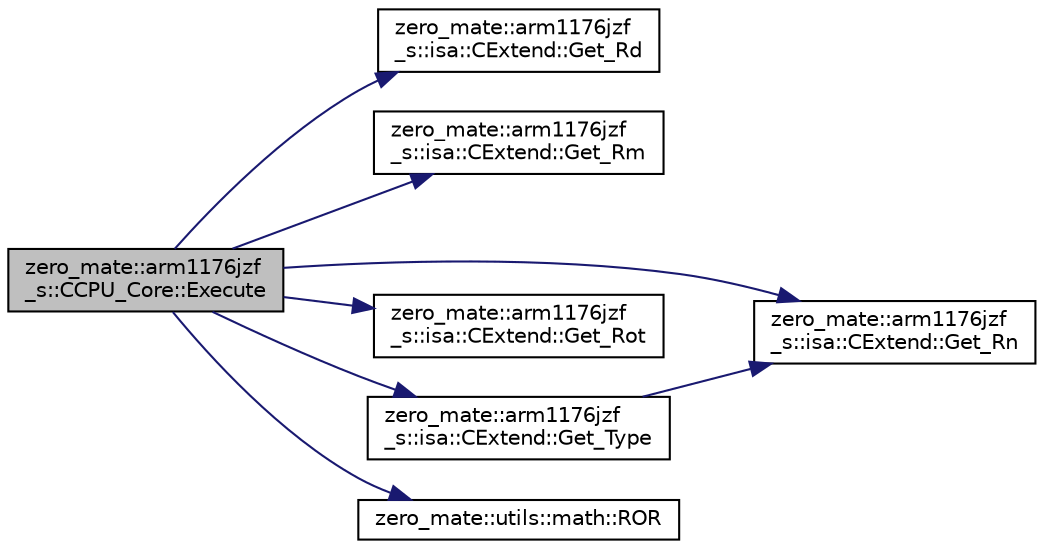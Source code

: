 digraph "zero_mate::arm1176jzf_s::CCPU_Core::Execute"
{
 // LATEX_PDF_SIZE
  bgcolor="transparent";
  edge [fontname="Helvetica",fontsize="10",labelfontname="Helvetica",labelfontsize="10"];
  node [fontname="Helvetica",fontsize="10",shape=record];
  rankdir="LR";
  Node1 [label="zero_mate::arm1176jzf\l_s::CCPU_Core::Execute",height=0.2,width=0.4,color="black", fillcolor="grey75", style="filled", fontcolor="black",tooltip="Executes an extend instruction."];
  Node1 -> Node2 [color="midnightblue",fontsize="10",style="solid",fontname="Helvetica"];
  Node2 [label="zero_mate::arm1176jzf\l_s::isa::CExtend::Get_Rd",height=0.2,width=0.4,color="black",URL="$classzero__mate_1_1arm1176jzf__s_1_1isa_1_1CExtend.html#a16cf6a0e312385cb515dfde5745d6293",tooltip=" "];
  Node1 -> Node3 [color="midnightblue",fontsize="10",style="solid",fontname="Helvetica"];
  Node3 [label="zero_mate::arm1176jzf\l_s::isa::CExtend::Get_Rm",height=0.2,width=0.4,color="black",URL="$classzero__mate_1_1arm1176jzf__s_1_1isa_1_1CExtend.html#aea08e3b564687c8ada21b96dcd4589af",tooltip=" "];
  Node1 -> Node4 [color="midnightblue",fontsize="10",style="solid",fontname="Helvetica"];
  Node4 [label="zero_mate::arm1176jzf\l_s::isa::CExtend::Get_Rn",height=0.2,width=0.4,color="black",URL="$classzero__mate_1_1arm1176jzf__s_1_1isa_1_1CExtend.html#a4d4d6e40658e19004f8cd2cd10f8bfd9",tooltip=" "];
  Node1 -> Node5 [color="midnightblue",fontsize="10",style="solid",fontname="Helvetica"];
  Node5 [label="zero_mate::arm1176jzf\l_s::isa::CExtend::Get_Rot",height=0.2,width=0.4,color="black",URL="$classzero__mate_1_1arm1176jzf__s_1_1isa_1_1CExtend.html#a7844fdb8b766d4e82d32a6559b46550c",tooltip=" "];
  Node1 -> Node6 [color="midnightblue",fontsize="10",style="solid",fontname="Helvetica"];
  Node6 [label="zero_mate::arm1176jzf\l_s::isa::CExtend::Get_Type",height=0.2,width=0.4,color="black",URL="$classzero__mate_1_1arm1176jzf__s_1_1isa_1_1CExtend.html#a34b87c39cfa38be1803f20311f9a14dd",tooltip=" "];
  Node6 -> Node4 [color="midnightblue",fontsize="10",style="solid",fontname="Helvetica"];
  Node1 -> Node7 [color="midnightblue",fontsize="10",style="solid",fontname="Helvetica"];
  Node7 [label="zero_mate::utils::math::ROR",height=0.2,width=0.4,color="black",URL="$namespacezero__mate_1_1utils_1_1math.html#a9cdc39df63ef0d6d33123bac4fffb89b",tooltip="Performs an ROR (rotate right extended) operation on the given integral value."];
}
